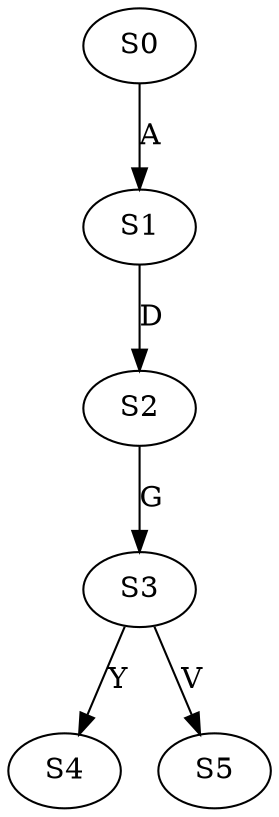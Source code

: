strict digraph  {
	S0 -> S1 [ label = A ];
	S1 -> S2 [ label = D ];
	S2 -> S3 [ label = G ];
	S3 -> S4 [ label = Y ];
	S3 -> S5 [ label = V ];
}
